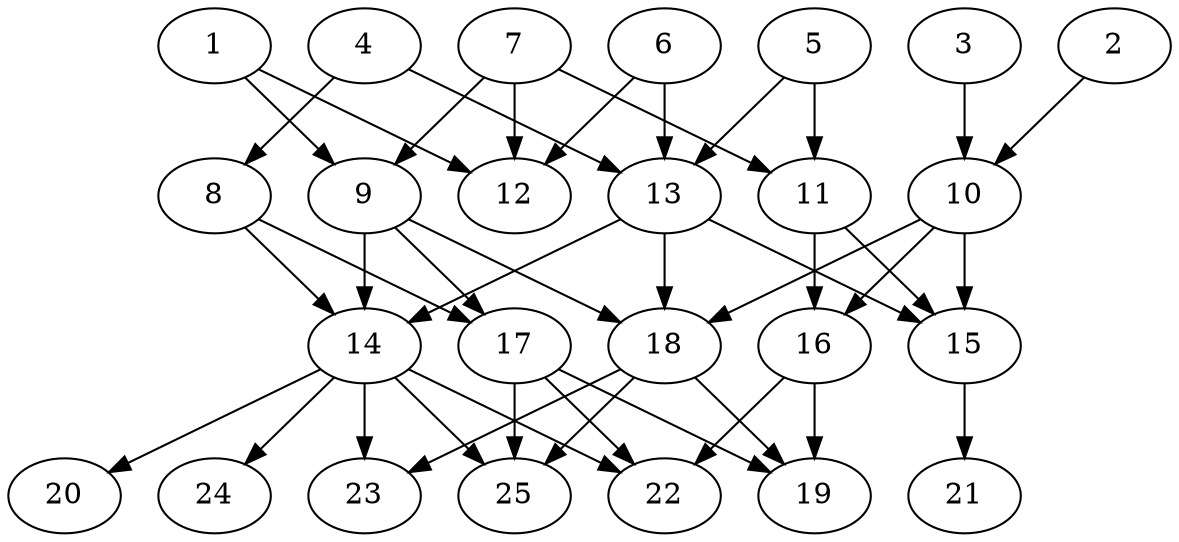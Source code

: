 // DAG (tier=2-normal, mode=data, n=25, ccr=0.412, fat=0.615, density=0.509, regular=0.541, jump=0.143, mindata=2097152, maxdata=16777216)
// DAG automatically generated by daggen at Sun Aug 24 16:33:34 2025
// /home/ermia/Project/Environments/daggen/bin/daggen --dot --ccr 0.412 --fat 0.615 --regular 0.541 --density 0.509 --jump 0.143 --mindata 2097152 --maxdata 16777216 -n 25 
digraph G {
  1 [size="1646045196498995200", alpha="0.11", expect_size="823022598249497600"]
  1 -> 9 [size ="959693799292928"]
  1 -> 12 [size ="959693799292928"]
  2 [size="685583943237520850944", alpha="0.07", expect_size="342791971618760425472"]
  2 -> 10 [size ="622009587335168"]
  3 [size="2357922180613598609408", alpha="0.04", expect_size="1178961090306799304704"]
  3 -> 10 [size ="1417238577938432"]
  4 [size="2849918053371884", alpha="0.10", expect_size="1424959026685942"]
  4 -> 8 [size ="48157455024128"]
  4 -> 13 [size ="48157455024128"]
  5 [size="23875134066389942272", alpha="0.16", expect_size="11937567033194971136"]
  5 -> 11 [size ="66331609137152"]
  5 -> 13 [size ="66331609137152"]
  6 [size="4061494342604904464384", alpha="0.06", expect_size="2030747171302452232192"]
  6 -> 12 [size ="2036481904345088"]
  6 -> 13 [size ="2036481904345088"]
  7 [size="1860532971668183711744", alpha="0.07", expect_size="930266485834091855872"]
  7 -> 9 [size ="1210175159533568"]
  7 -> 11 [size ="1210175159533568"]
  7 -> 12 [size ="1210175159533568"]
  8 [size="1476833013662182539264", alpha="0.05", expect_size="738416506831091269632"]
  8 -> 14 [size ="1037474860105728"]
  8 -> 17 [size ="1037474860105728"]
  9 [size="66074106941310763008", alpha="0.12", expect_size="33037053470655381504"]
  9 -> 14 [size ="130750749868032"]
  9 -> 17 [size ="130750749868032"]
  9 -> 18 [size ="130750749868032"]
  10 [size="86132654661164272", alpha="0.10", expect_size="43066327330582136"]
  10 -> 15 [size ="1401797876908032"]
  10 -> 16 [size ="1401797876908032"]
  10 -> 18 [size ="1401797876908032"]
  11 [size="1316824443322379776", alpha="0.08", expect_size="658412221661189888"]
  11 -> 15 [size ="486568255029248"]
  11 -> 16 [size ="486568255029248"]
  12 [size="78242717592919808", alpha="0.18", expect_size="39121358796459904"]
  13 [size="271308465117281124352", alpha="0.05", expect_size="135654232558640562176"]
  13 -> 14 [size ="335273233743872"]
  13 -> 15 [size ="335273233743872"]
  13 -> 18 [size ="335273233743872"]
  14 [size="18056652749927350272", alpha="0.15", expect_size="9028326374963675136"]
  14 -> 20 [size ="55061514289152"]
  14 -> 22 [size ="55061514289152"]
  14 -> 23 [size ="55061514289152"]
  14 -> 24 [size ="55061514289152"]
  14 -> 25 [size ="55061514289152"]
  15 [size="37073594996063288", alpha="0.02", expect_size="18536797498031644"]
  15 -> 21 [size ="686289007411200"]
  16 [size="12558064715089500", alpha="0.11", expect_size="6279032357544750"]
  16 -> 19 [size ="590350980743168"]
  16 -> 22 [size ="590350980743168"]
  17 [size="14555297658434212", alpha="0.07", expect_size="7277648829217106"]
  17 -> 19 [size ="867965780099072"]
  17 -> 22 [size ="867965780099072"]
  17 -> 25 [size ="867965780099072"]
  18 [size="67035372851179440", alpha="0.10", expect_size="33517686425589720"]
  18 -> 19 [size ="111023595978752"]
  18 -> 23 [size ="111023595978752"]
  18 -> 25 [size ="111023595978752"]
  19 [size="75795392726167632", alpha="0.17", expect_size="37897696363083816"]
  20 [size="285585003778968387584", alpha="0.12", expect_size="142792501889484193792"]
  21 [size="121816219657126805504", alpha="0.05", expect_size="60908109828563402752"]
  22 [size="1855889766995747405824", alpha="0.04", expect_size="927944883497873702912"]
  23 [size="127332762814175510528", alpha="0.13", expect_size="63666381407087755264"]
  24 [size="13202814891376608", alpha="0.17", expect_size="6601407445688304"]
  25 [size="46758491333045992", alpha="0.19", expect_size="23379245666522996"]
}